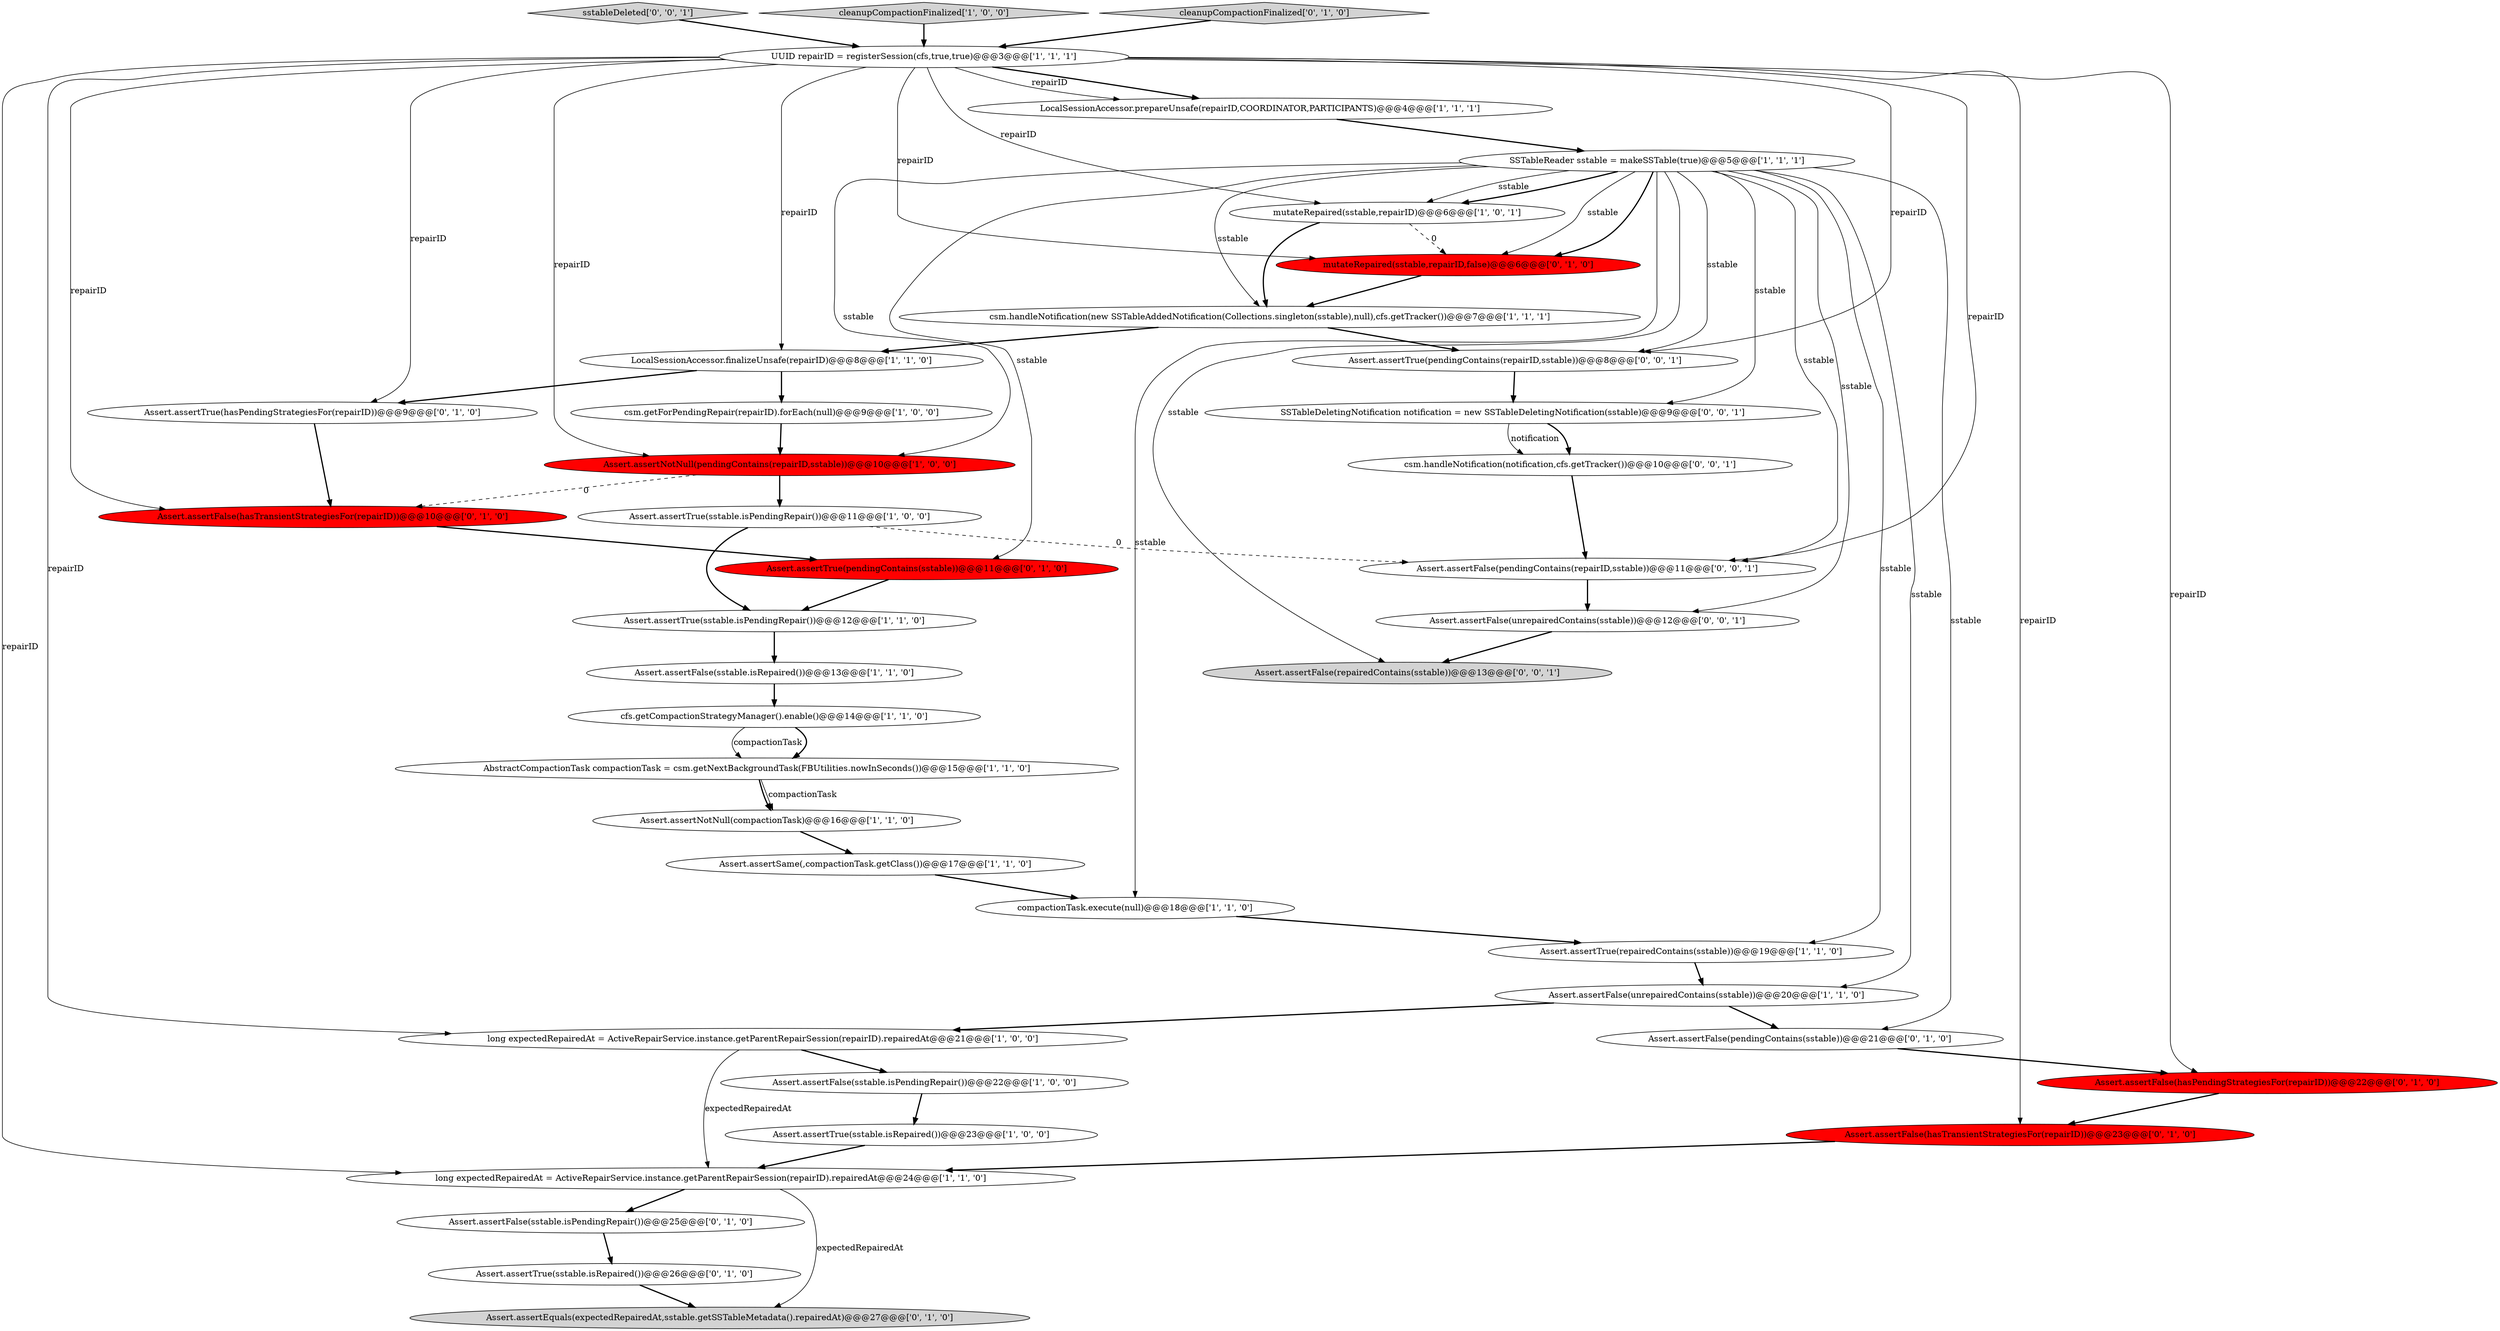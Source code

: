 digraph {
14 [style = filled, label = "long expectedRepairedAt = ActiveRepairService.instance.getParentRepairSession(repairID).repairedAt@@@21@@@['1', '0', '0']", fillcolor = white, shape = ellipse image = "AAA0AAABBB1BBB"];
28 [style = filled, label = "Assert.assertTrue(pendingContains(sstable))@@@11@@@['0', '1', '0']", fillcolor = red, shape = ellipse image = "AAA1AAABBB2BBB"];
21 [style = filled, label = "long expectedRepairedAt = ActiveRepairService.instance.getParentRepairSession(repairID).repairedAt@@@24@@@['1', '1', '0']", fillcolor = white, shape = ellipse image = "AAA0AAABBB1BBB"];
1 [style = filled, label = "SSTableReader sstable = makeSSTable(true)@@@5@@@['1', '1', '1']", fillcolor = white, shape = ellipse image = "AAA0AAABBB1BBB"];
15 [style = filled, label = "Assert.assertFalse(sstable.isPendingRepair())@@@22@@@['1', '0', '0']", fillcolor = white, shape = ellipse image = "AAA0AAABBB1BBB"];
32 [style = filled, label = "Assert.assertFalse(pendingContains(sstable))@@@21@@@['0', '1', '0']", fillcolor = white, shape = ellipse image = "AAA0AAABBB2BBB"];
8 [style = filled, label = "AbstractCompactionTask compactionTask = csm.getNextBackgroundTask(FBUtilities.nowInSeconds())@@@15@@@['1', '1', '0']", fillcolor = white, shape = ellipse image = "AAA0AAABBB1BBB"];
22 [style = filled, label = "mutateRepaired(sstable,repairID)@@@6@@@['1', '0', '1']", fillcolor = white, shape = ellipse image = "AAA0AAABBB1BBB"];
40 [style = filled, label = "Assert.assertFalse(pendingContains(repairID,sstable))@@@11@@@['0', '0', '1']", fillcolor = white, shape = ellipse image = "AAA0AAABBB3BBB"];
9 [style = filled, label = "Assert.assertTrue(sstable.isPendingRepair())@@@11@@@['1', '0', '0']", fillcolor = white, shape = ellipse image = "AAA0AAABBB1BBB"];
10 [style = filled, label = "LocalSessionAccessor.prepareUnsafe(repairID,COORDINATOR,PARTICIPANTS)@@@4@@@['1', '1', '1']", fillcolor = white, shape = ellipse image = "AAA0AAABBB1BBB"];
6 [style = filled, label = "Assert.assertNotNull(pendingContains(repairID,sstable))@@@10@@@['1', '0', '0']", fillcolor = red, shape = ellipse image = "AAA1AAABBB1BBB"];
0 [style = filled, label = "Assert.assertTrue(sstable.isPendingRepair())@@@12@@@['1', '1', '0']", fillcolor = white, shape = ellipse image = "AAA0AAABBB1BBB"];
3 [style = filled, label = "compactionTask.execute(null)@@@18@@@['1', '1', '0']", fillcolor = white, shape = ellipse image = "AAA0AAABBB1BBB"];
35 [style = filled, label = "Assert.assertFalse(repairedContains(sstable))@@@13@@@['0', '0', '1']", fillcolor = lightgray, shape = ellipse image = "AAA0AAABBB3BBB"];
13 [style = filled, label = "Assert.assertFalse(unrepairedContains(sstable))@@@20@@@['1', '1', '0']", fillcolor = white, shape = ellipse image = "AAA0AAABBB1BBB"];
27 [style = filled, label = "Assert.assertTrue(hasPendingStrategiesFor(repairID))@@@9@@@['0', '1', '0']", fillcolor = white, shape = ellipse image = "AAA0AAABBB2BBB"];
30 [style = filled, label = "mutateRepaired(sstable,repairID,false)@@@6@@@['0', '1', '0']", fillcolor = red, shape = ellipse image = "AAA1AAABBB2BBB"];
34 [style = filled, label = "Assert.assertTrue(pendingContains(repairID,sstable))@@@8@@@['0', '0', '1']", fillcolor = white, shape = ellipse image = "AAA0AAABBB3BBB"];
25 [style = filled, label = "Assert.assertFalse(hasTransientStrategiesFor(repairID))@@@10@@@['0', '1', '0']", fillcolor = red, shape = ellipse image = "AAA1AAABBB2BBB"];
19 [style = filled, label = "Assert.assertTrue(sstable.isRepaired())@@@23@@@['1', '0', '0']", fillcolor = white, shape = ellipse image = "AAA0AAABBB1BBB"];
7 [style = filled, label = "Assert.assertNotNull(compactionTask)@@@16@@@['1', '1', '0']", fillcolor = white, shape = ellipse image = "AAA0AAABBB1BBB"];
23 [style = filled, label = "Assert.assertFalse(hasPendingStrategiesFor(repairID))@@@22@@@['0', '1', '0']", fillcolor = red, shape = ellipse image = "AAA1AAABBB2BBB"];
38 [style = filled, label = "SSTableDeletingNotification notification = new SSTableDeletingNotification(sstable)@@@9@@@['0', '0', '1']", fillcolor = white, shape = ellipse image = "AAA0AAABBB3BBB"];
37 [style = filled, label = "Assert.assertFalse(unrepairedContains(sstable))@@@12@@@['0', '0', '1']", fillcolor = white, shape = ellipse image = "AAA0AAABBB3BBB"];
5 [style = filled, label = "UUID repairID = registerSession(cfs,true,true)@@@3@@@['1', '1', '1']", fillcolor = white, shape = ellipse image = "AAA0AAABBB1BBB"];
16 [style = filled, label = "Assert.assertFalse(sstable.isRepaired())@@@13@@@['1', '1', '0']", fillcolor = white, shape = ellipse image = "AAA0AAABBB1BBB"];
18 [style = filled, label = "csm.getForPendingRepair(repairID).forEach(null)@@@9@@@['1', '0', '0']", fillcolor = white, shape = ellipse image = "AAA0AAABBB1BBB"];
20 [style = filled, label = "Assert.assertTrue(repairedContains(sstable))@@@19@@@['1', '1', '0']", fillcolor = white, shape = ellipse image = "AAA0AAABBB1BBB"];
39 [style = filled, label = "sstableDeleted['0', '0', '1']", fillcolor = lightgray, shape = diamond image = "AAA0AAABBB3BBB"];
4 [style = filled, label = "cleanupCompactionFinalized['1', '0', '0']", fillcolor = lightgray, shape = diamond image = "AAA0AAABBB1BBB"];
31 [style = filled, label = "Assert.assertFalse(sstable.isPendingRepair())@@@25@@@['0', '1', '0']", fillcolor = white, shape = ellipse image = "AAA0AAABBB2BBB"];
36 [style = filled, label = "csm.handleNotification(notification,cfs.getTracker())@@@10@@@['0', '0', '1']", fillcolor = white, shape = ellipse image = "AAA0AAABBB3BBB"];
24 [style = filled, label = "Assert.assertFalse(hasTransientStrategiesFor(repairID))@@@23@@@['0', '1', '0']", fillcolor = red, shape = ellipse image = "AAA1AAABBB2BBB"];
33 [style = filled, label = "Assert.assertEquals(expectedRepairedAt,sstable.getSSTableMetadata().repairedAt)@@@27@@@['0', '1', '0']", fillcolor = lightgray, shape = ellipse image = "AAA0AAABBB2BBB"];
17 [style = filled, label = "cfs.getCompactionStrategyManager().enable()@@@14@@@['1', '1', '0']", fillcolor = white, shape = ellipse image = "AAA0AAABBB1BBB"];
2 [style = filled, label = "LocalSessionAccessor.finalizeUnsafe(repairID)@@@8@@@['1', '1', '0']", fillcolor = white, shape = ellipse image = "AAA0AAABBB1BBB"];
12 [style = filled, label = "Assert.assertSame(,compactionTask.getClass())@@@17@@@['1', '1', '0']", fillcolor = white, shape = ellipse image = "AAA0AAABBB1BBB"];
11 [style = filled, label = "csm.handleNotification(new SSTableAddedNotification(Collections.singleton(sstable),null),cfs.getTracker())@@@7@@@['1', '1', '1']", fillcolor = white, shape = ellipse image = "AAA0AAABBB1BBB"];
29 [style = filled, label = "Assert.assertTrue(sstable.isRepaired())@@@26@@@['0', '1', '0']", fillcolor = white, shape = ellipse image = "AAA0AAABBB2BBB"];
26 [style = filled, label = "cleanupCompactionFinalized['0', '1', '0']", fillcolor = lightgray, shape = diamond image = "AAA0AAABBB2BBB"];
9->40 [style = dashed, label="0"];
17->8 [style = bold, label=""];
5->10 [style = bold, label=""];
0->16 [style = bold, label=""];
25->28 [style = bold, label=""];
36->40 [style = bold, label=""];
20->13 [style = bold, label=""];
13->32 [style = bold, label=""];
32->23 [style = bold, label=""];
9->0 [style = bold, label=""];
1->13 [style = solid, label="sstable"];
7->12 [style = bold, label=""];
39->5 [style = bold, label=""];
26->5 [style = bold, label=""];
1->22 [style = solid, label="sstable"];
1->40 [style = solid, label="sstable"];
1->6 [style = solid, label="sstable"];
2->18 [style = bold, label=""];
31->29 [style = bold, label=""];
38->36 [style = bold, label=""];
16->17 [style = bold, label=""];
8->7 [style = solid, label="compactionTask"];
15->19 [style = bold, label=""];
1->30 [style = bold, label=""];
5->22 [style = solid, label="repairID"];
1->35 [style = solid, label="sstable"];
11->2 [style = bold, label=""];
5->25 [style = solid, label="repairID"];
8->7 [style = bold, label=""];
5->30 [style = solid, label="repairID"];
1->3 [style = solid, label="sstable"];
1->22 [style = bold, label=""];
5->24 [style = solid, label="repairID"];
28->0 [style = bold, label=""];
5->40 [style = solid, label="repairID"];
30->11 [style = bold, label=""];
23->24 [style = bold, label=""];
1->34 [style = solid, label="sstable"];
5->21 [style = solid, label="repairID"];
1->28 [style = solid, label="sstable"];
5->27 [style = solid, label="repairID"];
3->20 [style = bold, label=""];
21->31 [style = bold, label=""];
5->6 [style = solid, label="repairID"];
29->33 [style = bold, label=""];
24->21 [style = bold, label=""];
18->6 [style = bold, label=""];
14->21 [style = solid, label="expectedRepairedAt"];
1->32 [style = solid, label="sstable"];
1->37 [style = solid, label="sstable"];
6->25 [style = dashed, label="0"];
5->10 [style = solid, label="repairID"];
38->36 [style = solid, label="notification"];
22->30 [style = dashed, label="0"];
1->30 [style = solid, label="sstable"];
17->8 [style = solid, label="compactionTask"];
5->14 [style = solid, label="repairID"];
1->38 [style = solid, label="sstable"];
2->27 [style = bold, label=""];
5->34 [style = solid, label="repairID"];
14->15 [style = bold, label=""];
12->3 [style = bold, label=""];
34->38 [style = bold, label=""];
37->35 [style = bold, label=""];
6->9 [style = bold, label=""];
21->33 [style = solid, label="expectedRepairedAt"];
10->1 [style = bold, label=""];
11->34 [style = bold, label=""];
5->23 [style = solid, label="repairID"];
13->14 [style = bold, label=""];
4->5 [style = bold, label=""];
5->2 [style = solid, label="repairID"];
22->11 [style = bold, label=""];
1->11 [style = solid, label="sstable"];
27->25 [style = bold, label=""];
40->37 [style = bold, label=""];
1->20 [style = solid, label="sstable"];
19->21 [style = bold, label=""];
}
